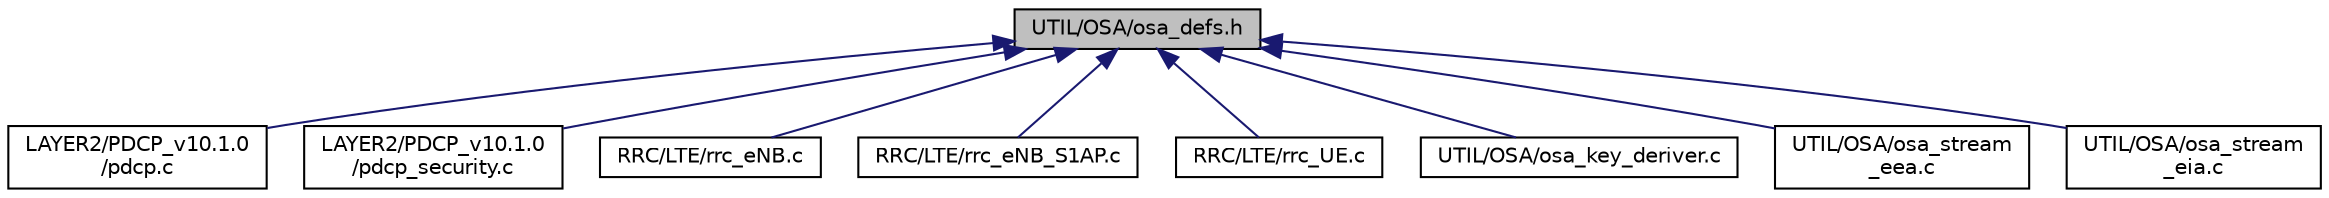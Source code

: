 digraph "UTIL/OSA/osa_defs.h"
{
 // LATEX_PDF_SIZE
  edge [fontname="Helvetica",fontsize="10",labelfontname="Helvetica",labelfontsize="10"];
  node [fontname="Helvetica",fontsize="10",shape=record];
  Node1 [label="UTIL/OSA/osa_defs.h",height=0.2,width=0.4,color="black", fillcolor="grey75", style="filled", fontcolor="black",tooltip=" "];
  Node1 -> Node2 [dir="back",color="midnightblue",fontsize="10",style="solid",fontname="Helvetica"];
  Node2 [label="LAYER2/PDCP_v10.1.0\l/pdcp.c",height=0.2,width=0.4,color="black", fillcolor="white", style="filled",URL="$pdcp_8c.html",tooltip="pdcp interface with RLC"];
  Node1 -> Node3 [dir="back",color="midnightblue",fontsize="10",style="solid",fontname="Helvetica"];
  Node3 [label="LAYER2/PDCP_v10.1.0\l/pdcp_security.c",height=0.2,width=0.4,color="black", fillcolor="white", style="filled",URL="$pdcp__security_8c.html",tooltip="PDCP Security Methods."];
  Node1 -> Node4 [dir="back",color="midnightblue",fontsize="10",style="solid",fontname="Helvetica"];
  Node4 [label="RRC/LTE/rrc_eNB.c",height=0.2,width=0.4,color="black", fillcolor="white", style="filled",URL="$rrc__eNB_8c.html",tooltip="rrc procedures for eNB"];
  Node1 -> Node5 [dir="back",color="midnightblue",fontsize="10",style="solid",fontname="Helvetica"];
  Node5 [label="RRC/LTE/rrc_eNB_S1AP.c",height=0.2,width=0.4,color="black", fillcolor="white", style="filled",URL="$rrc__eNB__S1AP_8c.html",tooltip="rrc S1AP procedures for eNB"];
  Node1 -> Node6 [dir="back",color="midnightblue",fontsize="10",style="solid",fontname="Helvetica"];
  Node6 [label="RRC/LTE/rrc_UE.c",height=0.2,width=0.4,color="black", fillcolor="white", style="filled",URL="$rrc__UE_8c.html",tooltip="rrc procedures for UE / rrc procedures for FeMBMS UE"];
  Node1 -> Node7 [dir="back",color="midnightblue",fontsize="10",style="solid",fontname="Helvetica"];
  Node7 [label="UTIL/OSA/osa_key_deriver.c",height=0.2,width=0.4,color="black", fillcolor="white", style="filled",URL="$osa__key__deriver_8c.html",tooltip=" "];
  Node1 -> Node8 [dir="back",color="midnightblue",fontsize="10",style="solid",fontname="Helvetica"];
  Node8 [label="UTIL/OSA/osa_stream\l_eea.c",height=0.2,width=0.4,color="black", fillcolor="white", style="filled",URL="$osa__stream__eea_8c.html",tooltip=" "];
  Node1 -> Node9 [dir="back",color="midnightblue",fontsize="10",style="solid",fontname="Helvetica"];
  Node9 [label="UTIL/OSA/osa_stream\l_eia.c",height=0.2,width=0.4,color="black", fillcolor="white", style="filled",URL="$osa__stream__eia_8c.html",tooltip=" "];
}
